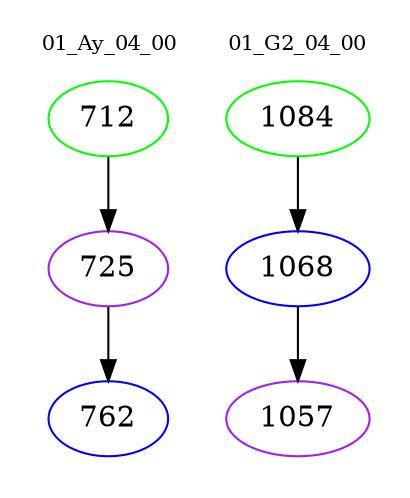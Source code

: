 digraph{
subgraph cluster_0 {
color = white
label = "01_Ay_04_00";
fontsize=10;
T0_712 [label="712", color="green"]
T0_712 -> T0_725 [color="black"]
T0_725 [label="725", color="purple"]
T0_725 -> T0_762 [color="black"]
T0_762 [label="762", color="blue"]
}
subgraph cluster_1 {
color = white
label = "01_G2_04_00";
fontsize=10;
T1_1084 [label="1084", color="green"]
T1_1084 -> T1_1068 [color="black"]
T1_1068 [label="1068", color="blue"]
T1_1068 -> T1_1057 [color="black"]
T1_1057 [label="1057", color="purple"]
}
}
